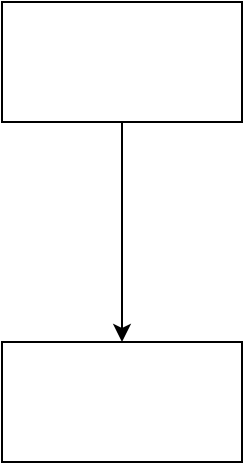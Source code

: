 <mxfile version="16.4.6" type="github">
  <diagram id="73gC0zpFda0AWExXD4cL" name="第 1 页">
    <mxGraphModel dx="1422" dy="905" grid="1" gridSize="10" guides="1" tooltips="1" connect="1" arrows="1" fold="1" page="1" pageScale="1" pageWidth="850" pageHeight="1100" math="0" shadow="0">
      <root>
        <mxCell id="0" />
        <mxCell id="1" parent="0" />
        <mxCell id="kMYKZAJqnbpn_M8Afu1v-3" style="edgeStyle=orthogonalEdgeStyle;rounded=0;orthogonalLoop=1;jettySize=auto;html=1;entryX=0.5;entryY=0;entryDx=0;entryDy=0;" edge="1" parent="1" source="kMYKZAJqnbpn_M8Afu1v-1" target="kMYKZAJqnbpn_M8Afu1v-2">
          <mxGeometry relative="1" as="geometry" />
        </mxCell>
        <mxCell id="kMYKZAJqnbpn_M8Afu1v-1" value="" style="rounded=0;whiteSpace=wrap;html=1;" vertex="1" parent="1">
          <mxGeometry x="330" y="110" width="120" height="60" as="geometry" />
        </mxCell>
        <mxCell id="kMYKZAJqnbpn_M8Afu1v-2" value="" style="rounded=0;whiteSpace=wrap;html=1;" vertex="1" parent="1">
          <mxGeometry x="330" y="280" width="120" height="60" as="geometry" />
        </mxCell>
      </root>
    </mxGraphModel>
  </diagram>
</mxfile>
